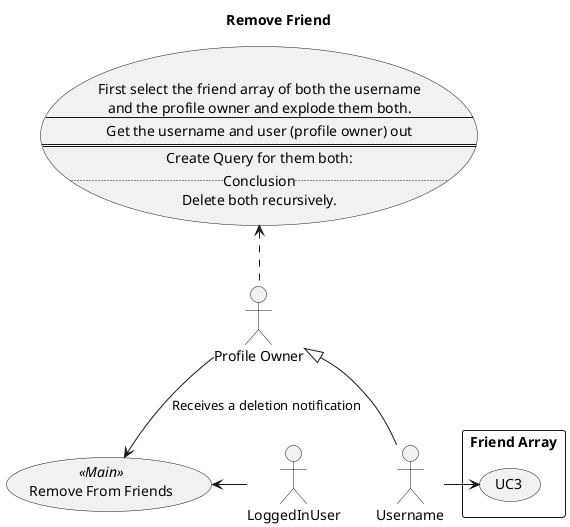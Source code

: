 @startuml
title "Remove Friend"
'actors
actor Username
actor "Profile Owner" as User

User <|-- Username

'use cases
rectangle "Friend Array" {
  usecase UC3
}
usecase "Remove From Friends" as UCUseTheApplication << Main >>
usecase UC1 as "First select the friend array of both the username
and the profile owner and explode them both.
--
Get the username and user (profile owner) out
==
Create Query for them both:
..Conclusion..
Delete both recursively."

' uses
LoggedInUser -> UCUseTheApplication
Username -> UC3
User .up.> UC1
User --> UCUseTheApplication : Receives a deletion notification
@enduml
